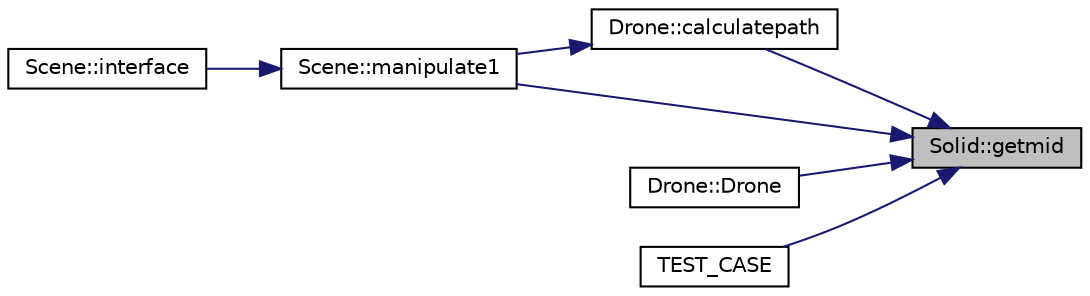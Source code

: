 digraph "Solid::getmid"
{
 // LATEX_PDF_SIZE
  edge [fontname="Helvetica",fontsize="10",labelfontname="Helvetica",labelfontsize="10"];
  node [fontname="Helvetica",fontsize="10",shape=record];
  rankdir="RL";
  Node1 [label="Solid::getmid",height=0.2,width=0.4,color="black", fillcolor="grey75", style="filled", fontcolor="black",tooltip=" "];
  Node1 -> Node2 [dir="back",color="midnightblue",fontsize="10",style="solid",fontname="Helvetica"];
  Node2 [label="Drone::calculatepath",height=0.2,width=0.4,color="black", fillcolor="white", style="filled",URL="$class_drone.html#a35461a34f32de4c41960a0da4b882a0c",tooltip=" "];
  Node2 -> Node3 [dir="back",color="midnightblue",fontsize="10",style="solid",fontname="Helvetica"];
  Node3 [label="Scene::manipulate1",height=0.2,width=0.4,color="black", fillcolor="white", style="filled",URL="$class_scene.html#afc0a41afd7123fac9e9a374ba4ebad21",tooltip=" "];
  Node3 -> Node4 [dir="back",color="midnightblue",fontsize="10",style="solid",fontname="Helvetica"];
  Node4 [label="Scene::interface",height=0.2,width=0.4,color="black", fillcolor="white", style="filled",URL="$class_scene.html#a464d4ccb6869c4b858f4a667700c42d5",tooltip=" "];
  Node1 -> Node5 [dir="back",color="midnightblue",fontsize="10",style="solid",fontname="Helvetica"];
  Node5 [label="Drone::Drone",height=0.2,width=0.4,color="black", fillcolor="white", style="filled",URL="$class_drone.html#a452b70402a7439ed43968b95b88bd28c",tooltip=" "];
  Node1 -> Node3 [dir="back",color="midnightblue",fontsize="10",style="solid",fontname="Helvetica"];
  Node1 -> Node6 [dir="back",color="midnightblue",fontsize="10",style="solid",fontname="Helvetica"];
  Node6 [label="TEST_CASE",height=0.2,width=0.4,color="black", fillcolor="white", style="filled",URL="$tests_2cuboid_8cpp.html#a70ae9cd7fe787868193ed230b448739d",tooltip=" "];
}
